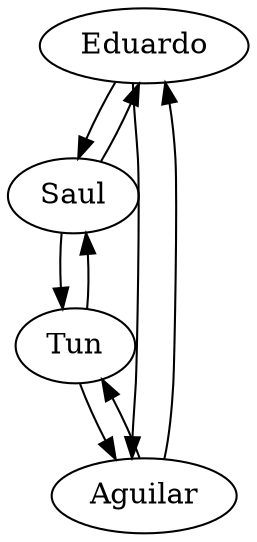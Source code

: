 digraph CircularList {
3870619[fillcolor=seashell2,label="Eduardo"];
3870619->3870571
3870571->3870619
3870571[fillcolor=seashell2,label="Saul"];
3870571->3870549
3870549->3870571
3870549[fillcolor=seashell2,label="Tun"];
3870549->3870553
3870553->3870549
3870553[fillcolor=seashell2,label="Aguilar"];
3870553->3870619
3870619->3870553
}